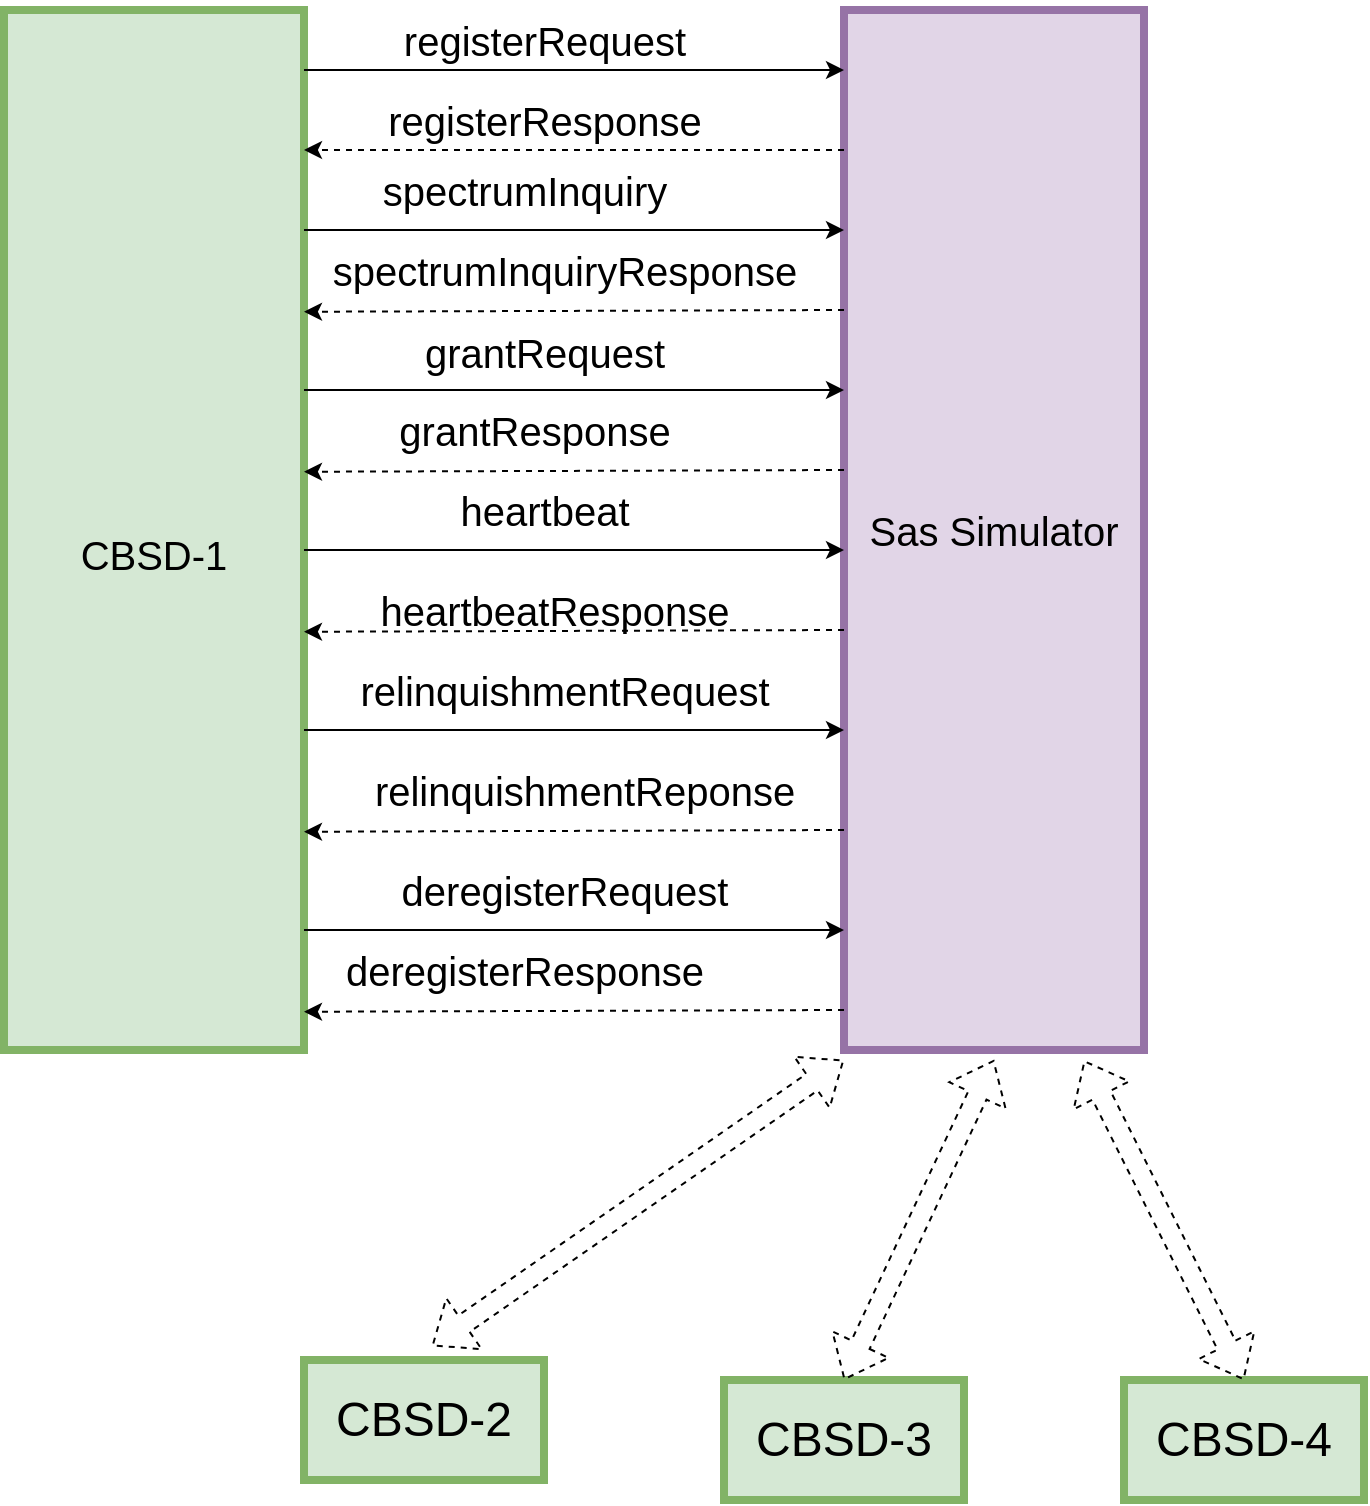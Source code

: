 <mxfile version="20.2.7" type="github">
  <diagram id="tgmZ8U0zkT6Vht3bnDhr" name="第 1 页">
    <mxGraphModel dx="1375" dy="762" grid="1" gridSize="10" guides="1" tooltips="1" connect="1" arrows="1" fold="1" page="1" pageScale="1" pageWidth="1169" pageHeight="1654" math="0" shadow="0">
      <root>
        <mxCell id="0" />
        <mxCell id="1" parent="0" />
        <mxCell id="1-a127W55dG-6SaeeGu7-2" value="&lt;font style=&quot;font-size: 20px;&quot;&gt;&lt;br&gt;&lt;font style=&quot;font-size: 20px;&quot;&gt;CBSD-1&lt;/font&gt;&lt;/font&gt;" style="rounded=0;whiteSpace=wrap;html=1;fillColor=#d5e8d4;strokeColor=#82b366;strokeWidth=4;" vertex="1" parent="1">
          <mxGeometry x="320" y="165" width="150" height="520" as="geometry" />
        </mxCell>
        <mxCell id="1-a127W55dG-6SaeeGu7-4" value="&lt;font style=&quot;font-size: 20px;&quot;&gt;Sas Simulator&lt;/font&gt;" style="rounded=0;whiteSpace=wrap;html=1;fillColor=#e1d5e7;strokeColor=#9673a6;strokeWidth=4;" vertex="1" parent="1">
          <mxGeometry x="740" y="165" width="150" height="520" as="geometry" />
        </mxCell>
        <mxCell id="1-a127W55dG-6SaeeGu7-6" value="" style="endArrow=classic;html=1;rounded=0;" edge="1" parent="1">
          <mxGeometry width="50" height="50" relative="1" as="geometry">
            <mxPoint x="470" y="195" as="sourcePoint" />
            <mxPoint x="740" y="195" as="targetPoint" />
          </mxGeometry>
        </mxCell>
        <mxCell id="1-a127W55dG-6SaeeGu7-7" value="" style="endArrow=classic;html=1;rounded=0;dashed=1;" edge="1" parent="1">
          <mxGeometry width="50" height="50" relative="1" as="geometry">
            <mxPoint x="740" y="235" as="sourcePoint" />
            <mxPoint x="470" y="235" as="targetPoint" />
          </mxGeometry>
        </mxCell>
        <mxCell id="1-a127W55dG-6SaeeGu7-8" value="" style="endArrow=classic;html=1;rounded=0;" edge="1" parent="1">
          <mxGeometry width="50" height="50" relative="1" as="geometry">
            <mxPoint x="470" y="275" as="sourcePoint" />
            <mxPoint x="740" y="275" as="targetPoint" />
          </mxGeometry>
        </mxCell>
        <mxCell id="1-a127W55dG-6SaeeGu7-11" value="" style="endArrow=classic;html=1;rounded=0;exitX=0;exitY=0.216;exitDx=0;exitDy=0;exitPerimeter=0;dashed=1;" edge="1" parent="1">
          <mxGeometry width="50" height="50" relative="1" as="geometry">
            <mxPoint x="740" y="315" as="sourcePoint" />
            <mxPoint x="470" y="315.88" as="targetPoint" />
          </mxGeometry>
        </mxCell>
        <mxCell id="1-a127W55dG-6SaeeGu7-12" value="" style="endArrow=classic;html=1;rounded=0;startArrow=none;" edge="1" parent="1">
          <mxGeometry width="50" height="50" relative="1" as="geometry">
            <mxPoint x="470" y="355" as="sourcePoint" />
            <mxPoint x="740" y="355" as="targetPoint" />
          </mxGeometry>
        </mxCell>
        <mxCell id="1-a127W55dG-6SaeeGu7-13" value="" style="endArrow=classic;html=1;rounded=0;exitX=0;exitY=0.216;exitDx=0;exitDy=0;exitPerimeter=0;dashed=1;" edge="1" parent="1">
          <mxGeometry width="50" height="50" relative="1" as="geometry">
            <mxPoint x="740" y="395" as="sourcePoint" />
            <mxPoint x="470" y="395.88" as="targetPoint" />
          </mxGeometry>
        </mxCell>
        <mxCell id="1-a127W55dG-6SaeeGu7-14" value="" style="endArrow=classic;html=1;rounded=0;" edge="1" parent="1">
          <mxGeometry width="50" height="50" relative="1" as="geometry">
            <mxPoint x="470" y="435" as="sourcePoint" />
            <mxPoint x="740" y="435" as="targetPoint" />
          </mxGeometry>
        </mxCell>
        <mxCell id="1-a127W55dG-6SaeeGu7-15" value="" style="endArrow=classic;html=1;rounded=0;exitX=0;exitY=0.216;exitDx=0;exitDy=0;exitPerimeter=0;dashed=1;" edge="1" parent="1">
          <mxGeometry width="50" height="50" relative="1" as="geometry">
            <mxPoint x="740" y="475" as="sourcePoint" />
            <mxPoint x="470" y="475.88" as="targetPoint" />
          </mxGeometry>
        </mxCell>
        <mxCell id="1-a127W55dG-6SaeeGu7-18" value="&lt;font style=&quot;font-size: 20px;&quot;&gt;registerRequest&lt;/font&gt;" style="text;html=1;align=center;verticalAlign=middle;resizable=0;points=[];autosize=1;strokeColor=none;fillColor=none;fontSize=13;strokeWidth=5;" vertex="1" parent="1">
          <mxGeometry x="510" y="160" width="160" height="40" as="geometry" />
        </mxCell>
        <mxCell id="1-a127W55dG-6SaeeGu7-19" value="&lt;font style=&quot;font-size: 20px;&quot;&gt;registerResponse&lt;/font&gt;" style="text;html=1;align=center;verticalAlign=middle;resizable=0;points=[];autosize=1;strokeColor=none;fillColor=none;fontSize=13;" vertex="1" parent="1">
          <mxGeometry x="500" y="200" width="180" height="40" as="geometry" />
        </mxCell>
        <mxCell id="1-a127W55dG-6SaeeGu7-24" value="spectrumInquiry" style="text;html=1;align=center;verticalAlign=middle;resizable=0;points=[];autosize=1;strokeColor=none;fillColor=none;fontSize=20;" vertex="1" parent="1">
          <mxGeometry x="495" y="235" width="170" height="40" as="geometry" />
        </mxCell>
        <mxCell id="1-a127W55dG-6SaeeGu7-25" value="spectrumInquiryResponse" style="text;html=1;align=center;verticalAlign=middle;resizable=0;points=[];autosize=1;strokeColor=none;fillColor=none;fontSize=20;" vertex="1" parent="1">
          <mxGeometry x="470" y="275" width="260" height="40" as="geometry" />
        </mxCell>
        <mxCell id="1-a127W55dG-6SaeeGu7-31" value="" style="endArrow=none;html=1;rounded=0;" edge="1" parent="1">
          <mxGeometry width="50" height="50" relative="1" as="geometry">
            <mxPoint x="470" y="355" as="sourcePoint" />
            <mxPoint x="470" y="355" as="targetPoint" />
          </mxGeometry>
        </mxCell>
        <mxCell id="1-a127W55dG-6SaeeGu7-32" value="&lt;font style=&quot;font-size: 20px;&quot;&gt;grantRequest&lt;/font&gt;" style="text;html=1;align=center;verticalAlign=middle;resizable=0;points=[];autosize=1;strokeColor=none;fillColor=none;fontSize=26;" vertex="1" parent="1">
          <mxGeometry x="520" y="315" width="140" height="40" as="geometry" />
        </mxCell>
        <mxCell id="1-a127W55dG-6SaeeGu7-33" value="grantResponse" style="text;html=1;align=center;verticalAlign=middle;resizable=0;points=[];autosize=1;strokeColor=none;fillColor=none;fontSize=20;" vertex="1" parent="1">
          <mxGeometry x="505" y="355" width="160" height="40" as="geometry" />
        </mxCell>
        <mxCell id="1-a127W55dG-6SaeeGu7-34" value="heartbeat" style="text;html=1;align=center;verticalAlign=middle;resizable=0;points=[];autosize=1;strokeColor=none;fillColor=none;fontSize=20;" vertex="1" parent="1">
          <mxGeometry x="535" y="395" width="110" height="40" as="geometry" />
        </mxCell>
        <mxCell id="1-a127W55dG-6SaeeGu7-35" value="heartbeatResponse" style="text;html=1;align=center;verticalAlign=middle;resizable=0;points=[];autosize=1;strokeColor=none;fillColor=none;fontSize=20;" vertex="1" parent="1">
          <mxGeometry x="495" y="445" width="200" height="40" as="geometry" />
        </mxCell>
        <mxCell id="1-a127W55dG-6SaeeGu7-38" value="" style="endArrow=classic;html=1;rounded=0;" edge="1" parent="1">
          <mxGeometry width="50" height="50" relative="1" as="geometry">
            <mxPoint x="470" y="525" as="sourcePoint" />
            <mxPoint x="740" y="525" as="targetPoint" />
          </mxGeometry>
        </mxCell>
        <mxCell id="1-a127W55dG-6SaeeGu7-39" value="relinquishmentRequest" style="text;html=1;align=center;verticalAlign=middle;resizable=0;points=[];autosize=1;strokeColor=none;fillColor=none;fontSize=20;" vertex="1" parent="1">
          <mxGeometry x="485" y="485" width="230" height="40" as="geometry" />
        </mxCell>
        <mxCell id="1-a127W55dG-6SaeeGu7-40" value="" style="endArrow=classic;html=1;rounded=0;exitX=0;exitY=0.216;exitDx=0;exitDy=0;exitPerimeter=0;dashed=1;" edge="1" parent="1">
          <mxGeometry width="50" height="50" relative="1" as="geometry">
            <mxPoint x="740" y="665" as="sourcePoint" />
            <mxPoint x="470" y="665.88" as="targetPoint" />
          </mxGeometry>
        </mxCell>
        <mxCell id="1-a127W55dG-6SaeeGu7-41" value="" style="endArrow=classic;html=1;rounded=0;exitX=0;exitY=0.216;exitDx=0;exitDy=0;exitPerimeter=0;dashed=1;" edge="1" parent="1">
          <mxGeometry width="50" height="50" relative="1" as="geometry">
            <mxPoint x="740" y="575" as="sourcePoint" />
            <mxPoint x="470" y="575.88" as="targetPoint" />
          </mxGeometry>
        </mxCell>
        <mxCell id="1-a127W55dG-6SaeeGu7-43" value="relinquishmentReponse" style="text;html=1;align=center;verticalAlign=middle;resizable=0;points=[];autosize=1;strokeColor=none;fillColor=none;fontSize=20;" vertex="1" parent="1">
          <mxGeometry x="494.5" y="535" width="230" height="40" as="geometry" />
        </mxCell>
        <mxCell id="1-a127W55dG-6SaeeGu7-44" value="" style="endArrow=classic;html=1;rounded=0;startArrow=none;" edge="1" parent="1">
          <mxGeometry width="50" height="50" relative="1" as="geometry">
            <mxPoint x="470" y="625" as="sourcePoint" />
            <mxPoint x="740" y="625" as="targetPoint" />
          </mxGeometry>
        </mxCell>
        <mxCell id="1-a127W55dG-6SaeeGu7-45" value="deregisterRequest" style="text;html=1;align=center;verticalAlign=middle;resizable=0;points=[];autosize=1;strokeColor=none;fillColor=none;fontSize=20;" vertex="1" parent="1">
          <mxGeometry x="505" y="585" width="190" height="40" as="geometry" />
        </mxCell>
        <mxCell id="1-a127W55dG-6SaeeGu7-46" value="deregisterResponse" style="text;html=1;align=center;verticalAlign=middle;resizable=0;points=[];autosize=1;strokeColor=none;fillColor=none;fontSize=20;" vertex="1" parent="1">
          <mxGeometry x="480" y="625" width="200" height="40" as="geometry" />
        </mxCell>
        <mxCell id="1-a127W55dG-6SaeeGu7-57" value="CBSD-4" style="rounded=0;whiteSpace=wrap;html=1;fontSize=24;strokeWidth=4;fillColor=#d5e8d4;strokeColor=#82b366;" vertex="1" parent="1">
          <mxGeometry x="880" y="850" width="120" height="60" as="geometry" />
        </mxCell>
        <mxCell id="1-a127W55dG-6SaeeGu7-58" value="CBSD-2" style="rounded=0;whiteSpace=wrap;html=1;fontSize=24;strokeWidth=4;fillColor=#d5e8d4;strokeColor=#82b366;" vertex="1" parent="1">
          <mxGeometry x="470" y="840" width="120" height="60" as="geometry" />
        </mxCell>
        <mxCell id="1-a127W55dG-6SaeeGu7-59" value="CBSD-3" style="rounded=0;whiteSpace=wrap;html=1;fontSize=24;strokeWidth=4;fillColor=#d5e8d4;strokeColor=#82b366;" vertex="1" parent="1">
          <mxGeometry x="680" y="850" width="120" height="60" as="geometry" />
        </mxCell>
        <mxCell id="1-a127W55dG-6SaeeGu7-62" value="" style="shape=flexArrow;endArrow=classic;startArrow=classic;html=1;rounded=0;dashed=1;fontSize=20;fontColor=#000000;exitX=0.5;exitY=0;exitDx=0;exitDy=0;" edge="1" parent="1" source="1-a127W55dG-6SaeeGu7-59">
          <mxGeometry width="100" height="100" relative="1" as="geometry">
            <mxPoint x="750" y="820" as="sourcePoint" />
            <mxPoint x="815" y="690" as="targetPoint" />
          </mxGeometry>
        </mxCell>
        <mxCell id="1-a127W55dG-6SaeeGu7-63" value="" style="shape=flexArrow;endArrow=classic;startArrow=classic;html=1;rounded=0;dashed=1;fontSize=20;fontColor=#000000;exitX=0.5;exitY=0;exitDx=0;exitDy=0;entryX=0.8;entryY=1.01;entryDx=0;entryDy=0;entryPerimeter=0;" edge="1" parent="1" source="1-a127W55dG-6SaeeGu7-57" target="1-a127W55dG-6SaeeGu7-4">
          <mxGeometry width="100" height="100" relative="1" as="geometry">
            <mxPoint x="820" y="790" as="sourcePoint" />
            <mxPoint x="920" y="690" as="targetPoint" />
          </mxGeometry>
        </mxCell>
        <mxCell id="1-a127W55dG-6SaeeGu7-64" value="" style="shape=flexArrow;endArrow=classic;startArrow=classic;html=1;rounded=0;dashed=1;fontSize=20;fontColor=#000000;exitX=0.533;exitY=-0.117;exitDx=0;exitDy=0;exitPerimeter=0;" edge="1" parent="1" source="1-a127W55dG-6SaeeGu7-58">
          <mxGeometry width="100" height="100" relative="1" as="geometry">
            <mxPoint x="650" y="780" as="sourcePoint" />
            <mxPoint x="740" y="690" as="targetPoint" />
          </mxGeometry>
        </mxCell>
      </root>
    </mxGraphModel>
  </diagram>
</mxfile>

